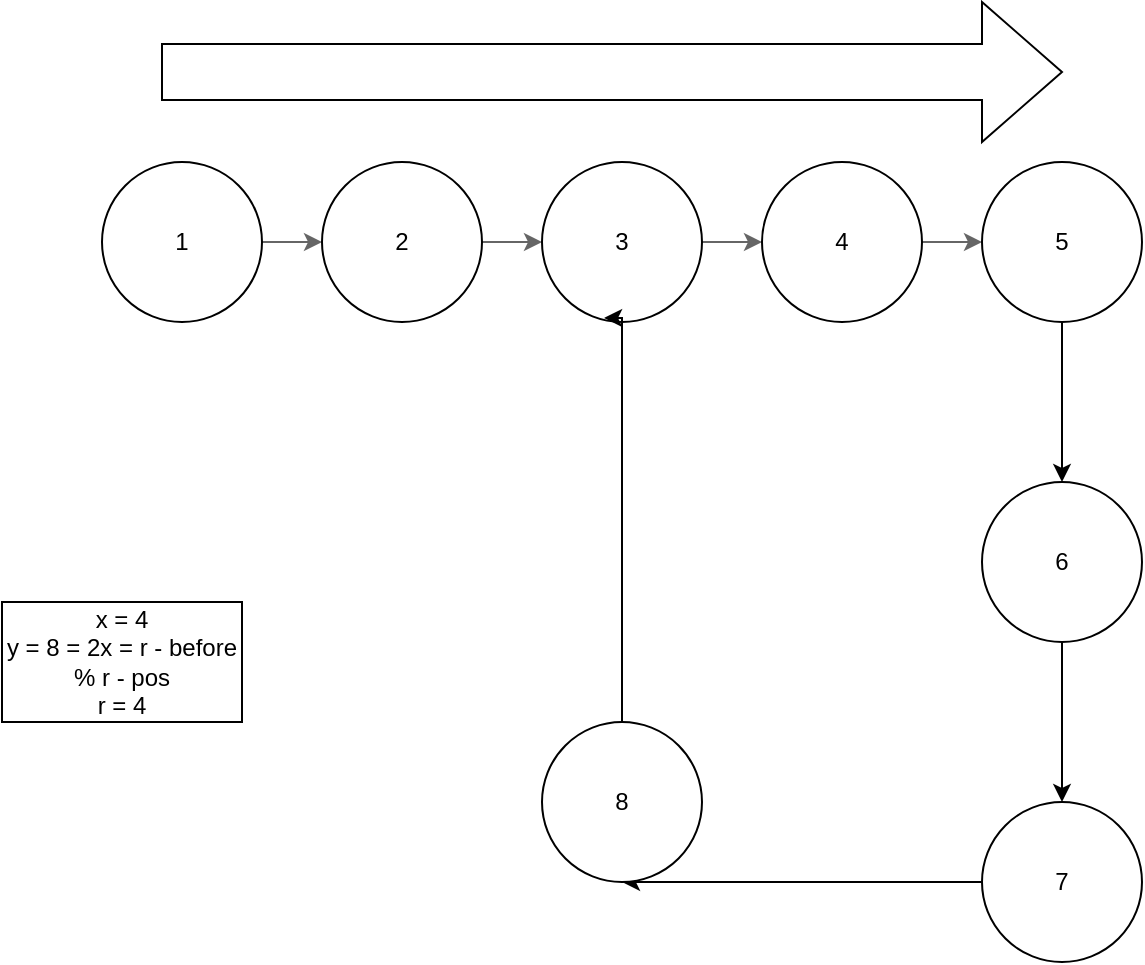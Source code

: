 <mxfile version="21.6.6" type="github">
  <diagram name="第 1 页" id="N7r7OU1YnOGUv65oeLJI">
    <mxGraphModel dx="1242" dy="718" grid="1" gridSize="10" guides="1" tooltips="1" connect="1" arrows="1" fold="1" page="1" pageScale="1" pageWidth="827" pageHeight="1169" math="0" shadow="0">
      <root>
        <mxCell id="0" />
        <mxCell id="1" parent="0" />
        <mxCell id="U11lHf7SrJ4D87NI97nm-4" value="" style="edgeStyle=orthogonalEdgeStyle;rounded=0;orthogonalLoop=1;jettySize=auto;html=1;fillColor=#f5f5f5;strokeColor=#666666;" edge="1" parent="1" source="U11lHf7SrJ4D87NI97nm-1" target="U11lHf7SrJ4D87NI97nm-2">
          <mxGeometry relative="1" as="geometry" />
        </mxCell>
        <mxCell id="U11lHf7SrJ4D87NI97nm-1" value="1" style="ellipse;whiteSpace=wrap;html=1;aspect=fixed;" vertex="1" parent="1">
          <mxGeometry x="90" y="160" width="80" height="80" as="geometry" />
        </mxCell>
        <mxCell id="U11lHf7SrJ4D87NI97nm-10" value="" style="edgeStyle=orthogonalEdgeStyle;rounded=0;orthogonalLoop=1;jettySize=auto;html=1;fillColor=#f5f5f5;strokeColor=#666666;" edge="1" parent="1" source="U11lHf7SrJ4D87NI97nm-2" target="U11lHf7SrJ4D87NI97nm-5">
          <mxGeometry relative="1" as="geometry" />
        </mxCell>
        <mxCell id="U11lHf7SrJ4D87NI97nm-2" value="2" style="ellipse;whiteSpace=wrap;html=1;aspect=fixed;" vertex="1" parent="1">
          <mxGeometry x="200" y="160" width="80" height="80" as="geometry" />
        </mxCell>
        <mxCell id="U11lHf7SrJ4D87NI97nm-11" value="" style="edgeStyle=orthogonalEdgeStyle;rounded=0;orthogonalLoop=1;jettySize=auto;html=1;fillColor=#f5f5f5;strokeColor=#666666;" edge="1" parent="1" source="U11lHf7SrJ4D87NI97nm-5" target="U11lHf7SrJ4D87NI97nm-6">
          <mxGeometry relative="1" as="geometry" />
        </mxCell>
        <mxCell id="U11lHf7SrJ4D87NI97nm-5" value="3" style="ellipse;whiteSpace=wrap;html=1;aspect=fixed;" vertex="1" parent="1">
          <mxGeometry x="310" y="160" width="80" height="80" as="geometry" />
        </mxCell>
        <mxCell id="U11lHf7SrJ4D87NI97nm-12" value="" style="edgeStyle=orthogonalEdgeStyle;rounded=0;orthogonalLoop=1;jettySize=auto;html=1;fillColor=#f5f5f5;strokeColor=#666666;" edge="1" parent="1" source="U11lHf7SrJ4D87NI97nm-6" target="U11lHf7SrJ4D87NI97nm-7">
          <mxGeometry relative="1" as="geometry" />
        </mxCell>
        <mxCell id="U11lHf7SrJ4D87NI97nm-6" value="4" style="ellipse;whiteSpace=wrap;html=1;aspect=fixed;" vertex="1" parent="1">
          <mxGeometry x="420" y="160" width="80" height="80" as="geometry" />
        </mxCell>
        <mxCell id="U11lHf7SrJ4D87NI97nm-13" value="" style="edgeStyle=orthogonalEdgeStyle;rounded=0;orthogonalLoop=1;jettySize=auto;html=1;" edge="1" parent="1" source="U11lHf7SrJ4D87NI97nm-7" target="U11lHf7SrJ4D87NI97nm-8">
          <mxGeometry relative="1" as="geometry" />
        </mxCell>
        <mxCell id="U11lHf7SrJ4D87NI97nm-7" value="5" style="ellipse;whiteSpace=wrap;html=1;aspect=fixed;" vertex="1" parent="1">
          <mxGeometry x="530" y="160" width="80" height="80" as="geometry" />
        </mxCell>
        <mxCell id="U11lHf7SrJ4D87NI97nm-14" value="" style="edgeStyle=orthogonalEdgeStyle;rounded=0;orthogonalLoop=1;jettySize=auto;html=1;" edge="1" parent="1" source="U11lHf7SrJ4D87NI97nm-8" target="U11lHf7SrJ4D87NI97nm-9">
          <mxGeometry relative="1" as="geometry" />
        </mxCell>
        <mxCell id="U11lHf7SrJ4D87NI97nm-8" value="6" style="ellipse;whiteSpace=wrap;html=1;aspect=fixed;" vertex="1" parent="1">
          <mxGeometry x="530" y="320" width="80" height="80" as="geometry" />
        </mxCell>
        <mxCell id="U11lHf7SrJ4D87NI97nm-15" style="edgeStyle=orthogonalEdgeStyle;rounded=0;orthogonalLoop=1;jettySize=auto;html=1;entryX=0.5;entryY=1;entryDx=0;entryDy=0;" edge="1" parent="1" source="U11lHf7SrJ4D87NI97nm-9" target="U11lHf7SrJ4D87NI97nm-25">
          <mxGeometry relative="1" as="geometry">
            <mxPoint x="350" y="500" as="targetPoint" />
            <Array as="points">
              <mxPoint x="430" y="520" />
              <mxPoint x="430" y="520" />
            </Array>
          </mxGeometry>
        </mxCell>
        <mxCell id="U11lHf7SrJ4D87NI97nm-9" value="7" style="ellipse;whiteSpace=wrap;html=1;aspect=fixed;" vertex="1" parent="1">
          <mxGeometry x="530" y="480" width="80" height="80" as="geometry" />
        </mxCell>
        <mxCell id="U11lHf7SrJ4D87NI97nm-16" value="x = 4&lt;br&gt;y = 8 = 2x = r - before % r - pos&lt;br&gt;r = 4" style="rounded=0;whiteSpace=wrap;html=1;" vertex="1" parent="1">
          <mxGeometry x="40" y="380" width="120" height="60" as="geometry" />
        </mxCell>
        <mxCell id="U11lHf7SrJ4D87NI97nm-23" value="" style="html=1;shadow=0;dashed=0;align=center;verticalAlign=middle;shape=mxgraph.arrows2.arrow;dy=0.6;dx=40;notch=0;" vertex="1" parent="1">
          <mxGeometry x="120" y="80" width="450" height="70" as="geometry" />
        </mxCell>
        <mxCell id="U11lHf7SrJ4D87NI97nm-26" style="edgeStyle=orthogonalEdgeStyle;rounded=0;orthogonalLoop=1;jettySize=auto;html=1;entryX=0.388;entryY=0.975;entryDx=0;entryDy=0;entryPerimeter=0;" edge="1" parent="1" source="U11lHf7SrJ4D87NI97nm-25" target="U11lHf7SrJ4D87NI97nm-5">
          <mxGeometry relative="1" as="geometry">
            <Array as="points">
              <mxPoint x="350" y="238" />
            </Array>
          </mxGeometry>
        </mxCell>
        <mxCell id="U11lHf7SrJ4D87NI97nm-25" value="8" style="ellipse;whiteSpace=wrap;html=1;aspect=fixed;" vertex="1" parent="1">
          <mxGeometry x="310" y="440" width="80" height="80" as="geometry" />
        </mxCell>
      </root>
    </mxGraphModel>
  </diagram>
</mxfile>
